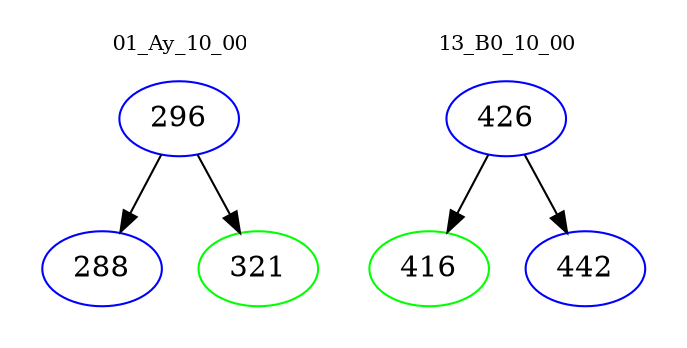 digraph{
subgraph cluster_0 {
color = white
label = "01_Ay_10_00";
fontsize=10;
T0_296 [label="296", color="blue"]
T0_296 -> T0_288 [color="black"]
T0_288 [label="288", color="blue"]
T0_296 -> T0_321 [color="black"]
T0_321 [label="321", color="green"]
}
subgraph cluster_1 {
color = white
label = "13_B0_10_00";
fontsize=10;
T1_426 [label="426", color="blue"]
T1_426 -> T1_416 [color="black"]
T1_416 [label="416", color="green"]
T1_426 -> T1_442 [color="black"]
T1_442 [label="442", color="blue"]
}
}
